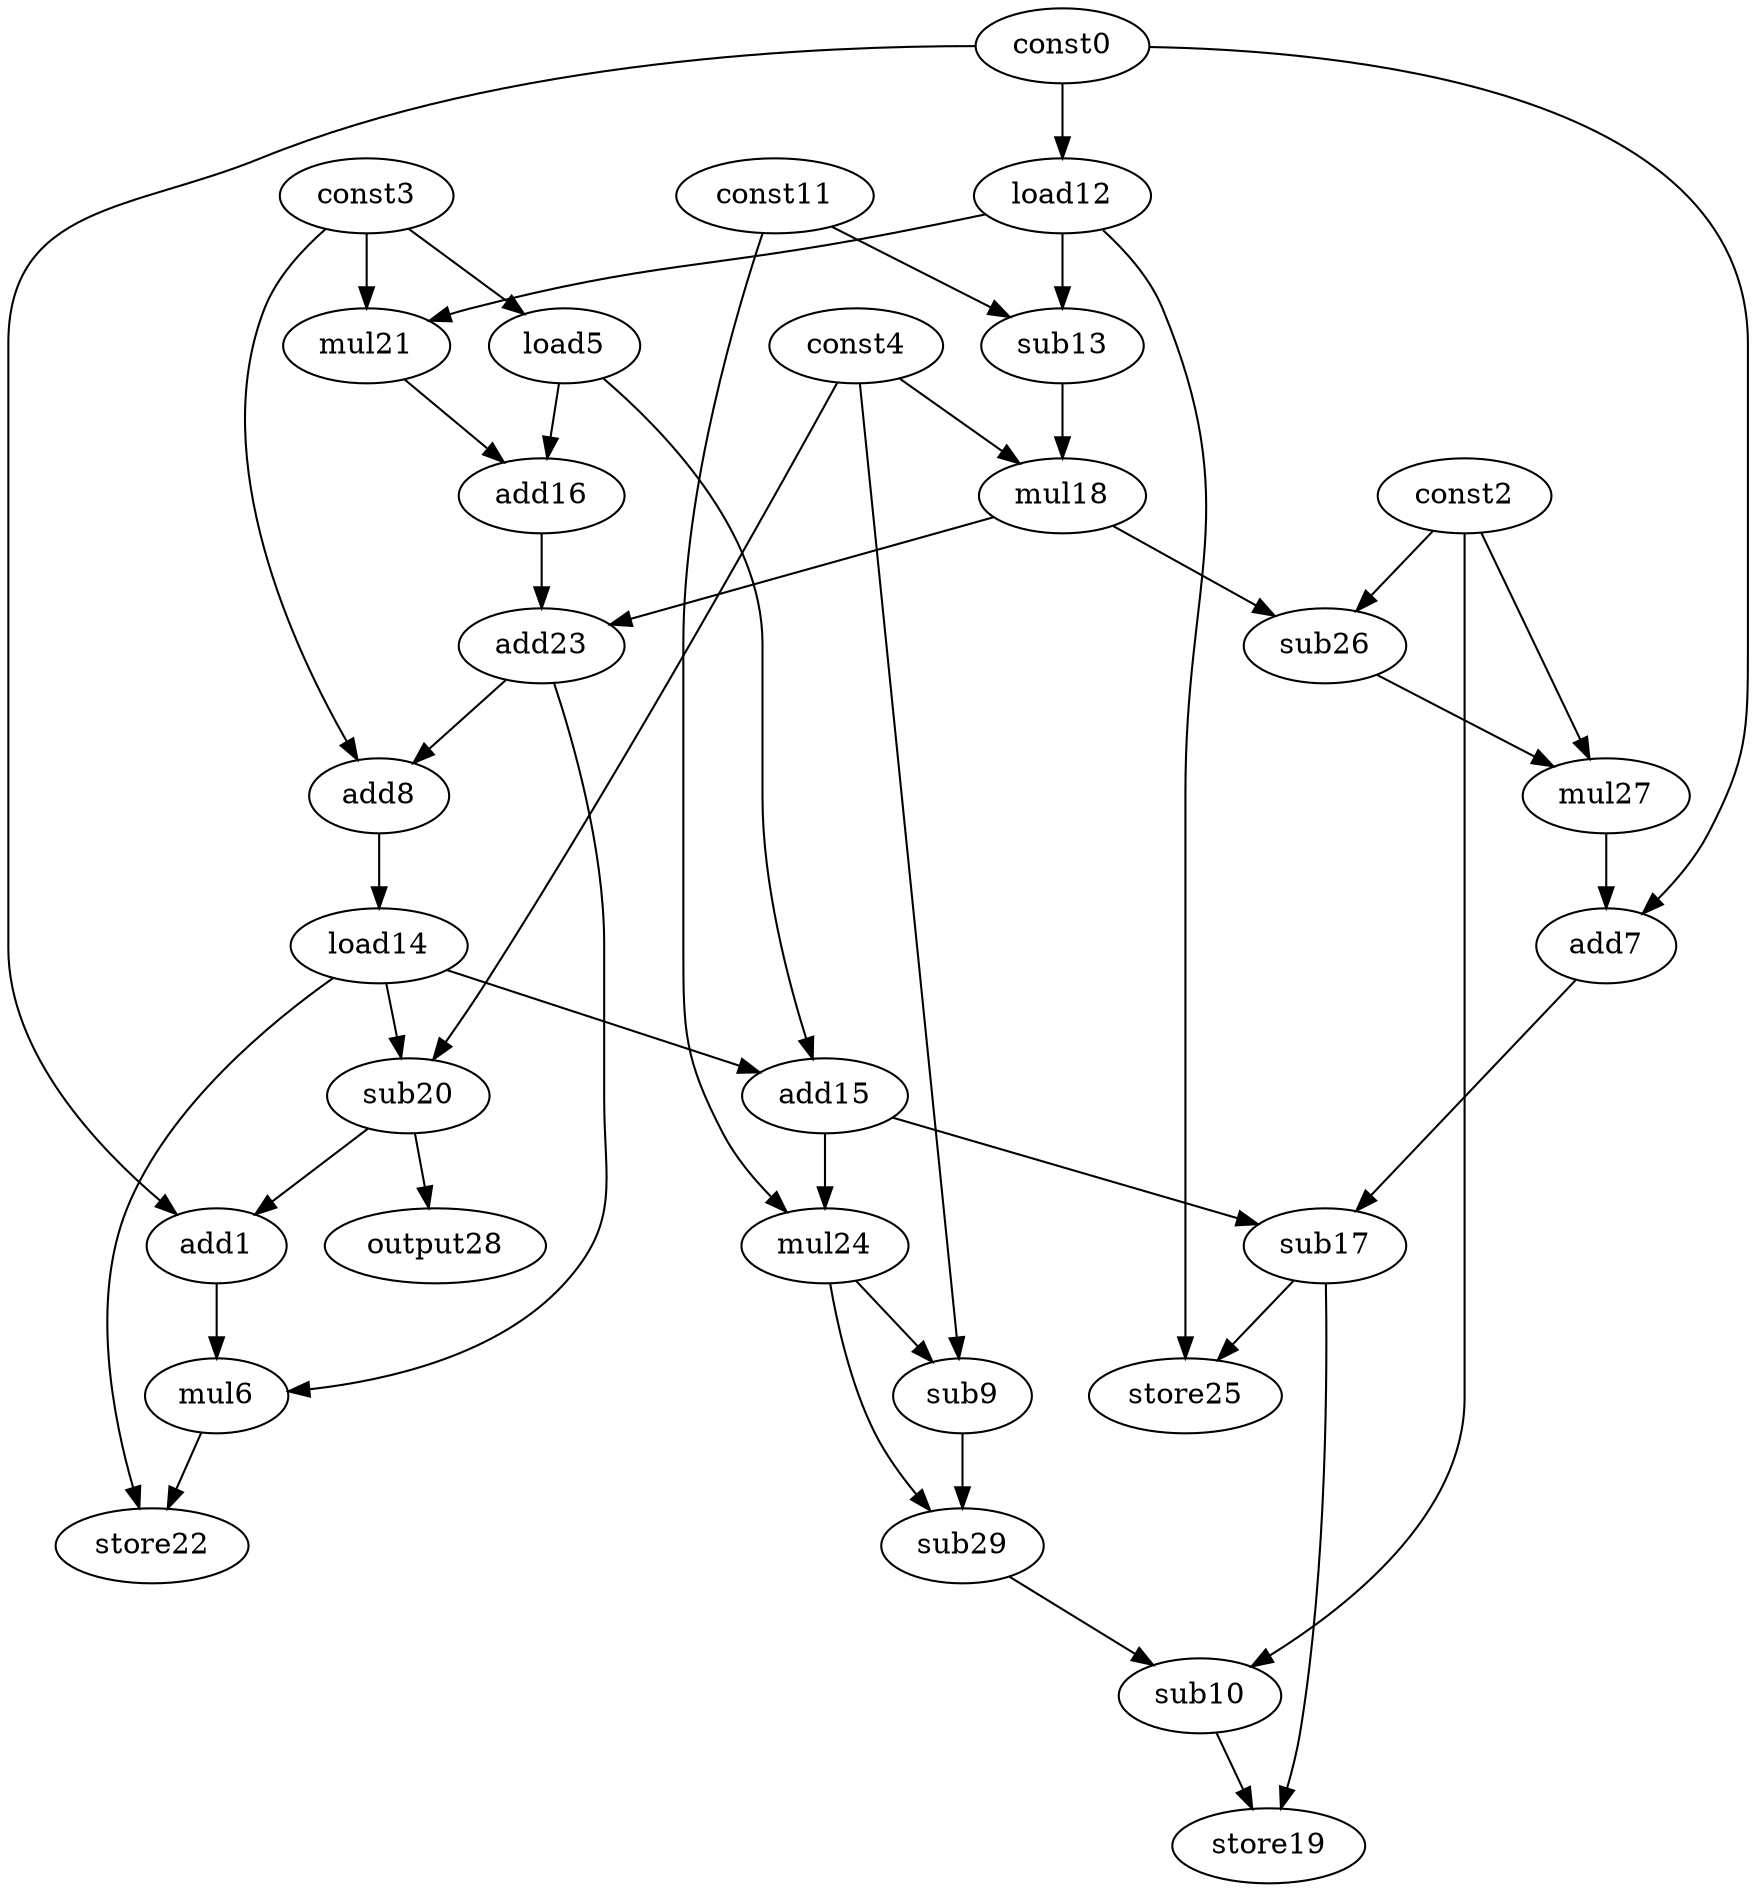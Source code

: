 digraph G { 
const0[opcode=const]; 
add1[opcode=add]; 
const2[opcode=const]; 
const3[opcode=const]; 
const4[opcode=const]; 
load5[opcode=load]; 
mul6[opcode=mul]; 
add7[opcode=add]; 
add8[opcode=add]; 
sub9[opcode=sub]; 
sub10[opcode=sub]; 
const11[opcode=const]; 
load12[opcode=load]; 
sub13[opcode=sub]; 
load14[opcode=load]; 
add15[opcode=add]; 
add16[opcode=add]; 
sub17[opcode=sub]; 
mul18[opcode=mul]; 
store19[opcode=store]; 
sub20[opcode=sub]; 
mul21[opcode=mul]; 
store22[opcode=store]; 
add23[opcode=add]; 
mul24[opcode=mul]; 
store25[opcode=store]; 
sub26[opcode=sub]; 
mul27[opcode=mul]; 
output28[opcode=output]; 
sub29[opcode=sub]; 
const3->load5[operand=0];
const0->load12[operand=0];
const11->sub13[operand=0];
load12->sub13[operand=1];
const3->mul21[operand=0];
load12->mul21[operand=1];
mul21->add16[operand=0];
load5->add16[operand=1];
const4->mul18[operand=0];
sub13->mul18[operand=1];
add16->add23[operand=0];
mul18->add23[operand=1];
const2->sub26[operand=0];
mul18->sub26[operand=1];
const3->add8[operand=0];
add23->add8[operand=1];
const2->mul27[operand=0];
sub26->mul27[operand=1];
const0->add7[operand=0];
mul27->add7[operand=1];
add8->load14[operand=0];
load5->add15[operand=0];
load14->add15[operand=1];
const4->sub20[operand=0];
load14->sub20[operand=1];
const0->add1[operand=0];
sub20->add1[operand=1];
add7->sub17[operand=0];
add15->sub17[operand=1];
const11->mul24[operand=0];
add15->mul24[operand=1];
sub20->output28[operand=0];
add1->mul6[operand=0];
add23->mul6[operand=1];
mul24->sub9[operand=0];
const4->sub9[operand=1];
sub17->store25[operand=0];
load12->store25[operand=1];
load14->store22[operand=0];
mul6->store22[operand=1];
mul24->sub29[operand=0];
sub9->sub29[operand=1];
const2->sub10[operand=0];
sub29->sub10[operand=1];
sub17->store19[operand=0];
sub10->store19[operand=1];
}
